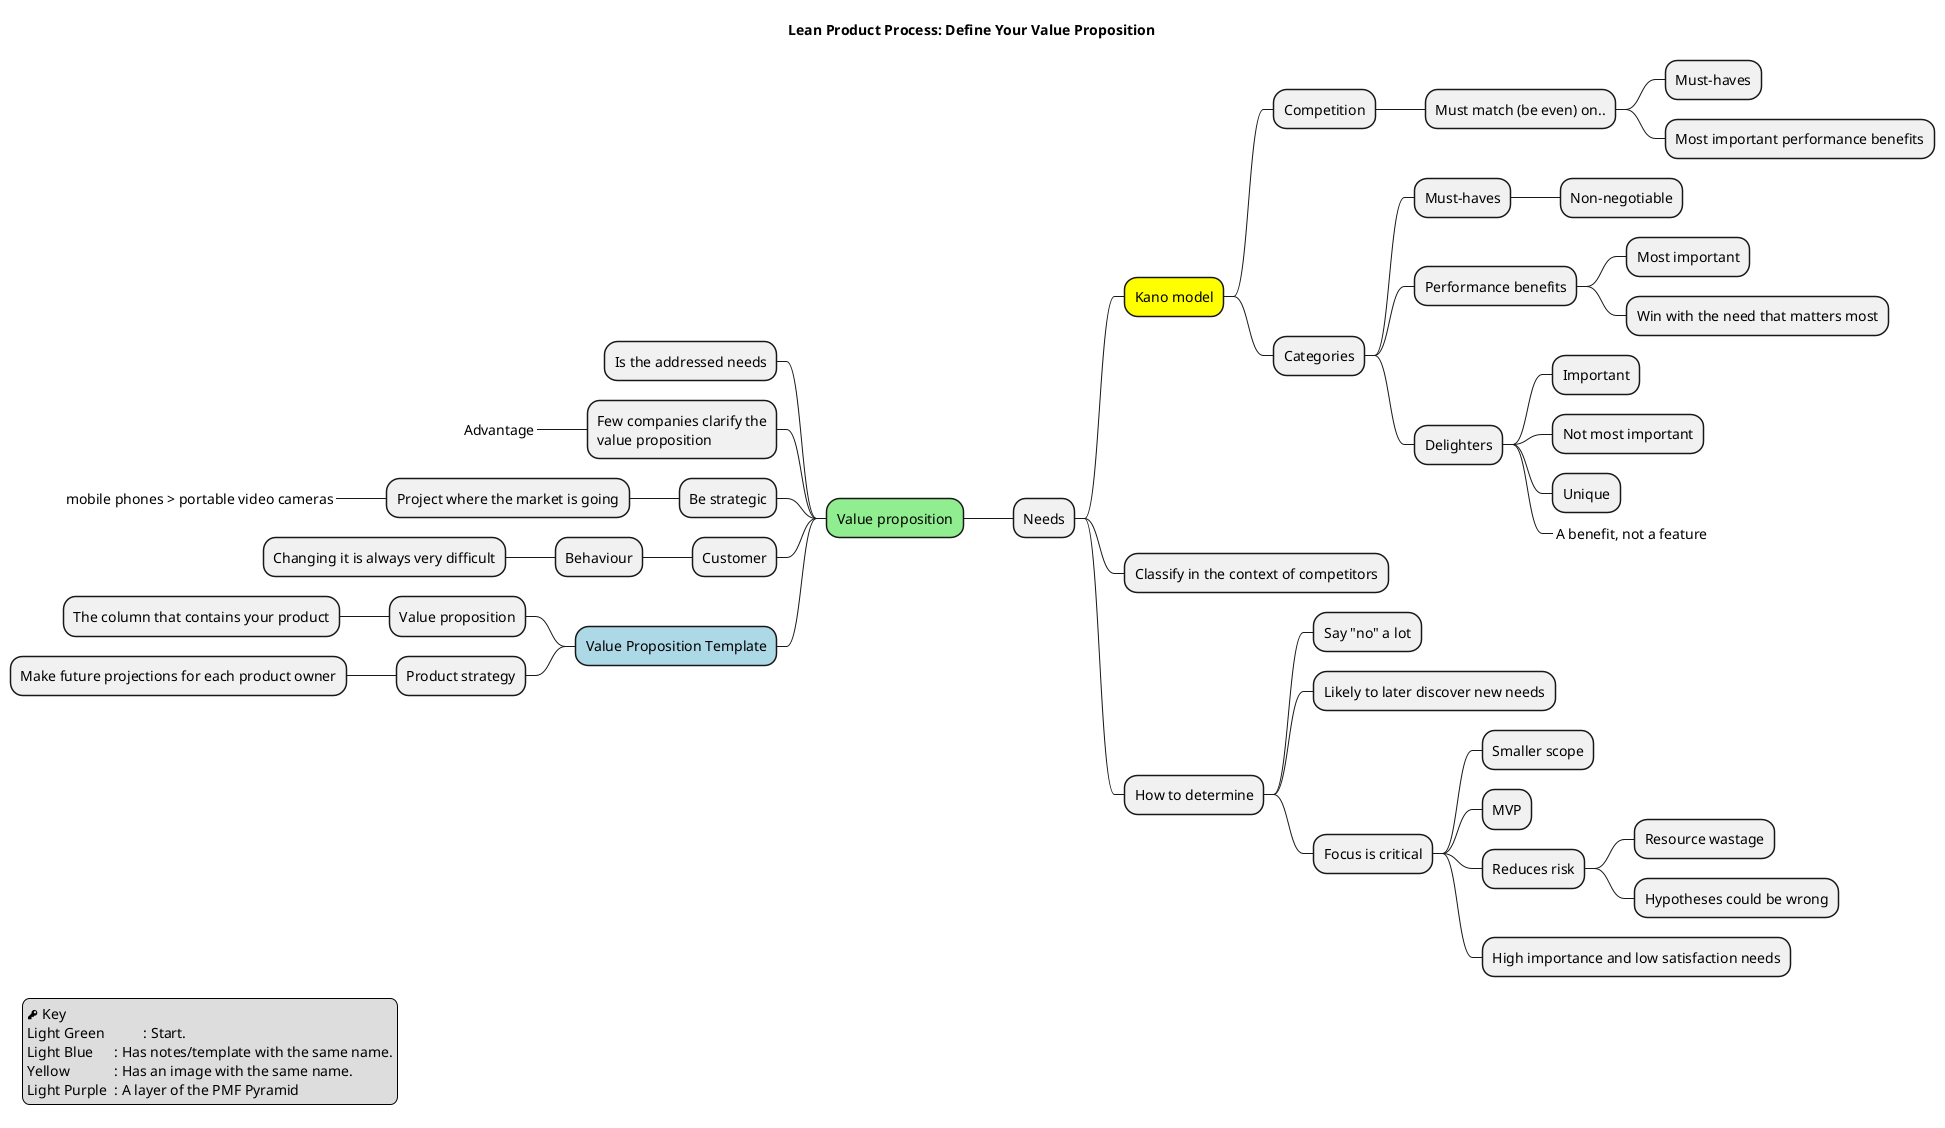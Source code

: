 @startmindmap

legend left
  <&key> Key
  Light Green   \t: Start.
  Light Blue    \t: Has notes/template with the same name.
  Yellow        \t: Has an image with the same name.
  Light Purple  \t: A layer of the PMF Pyramid
endlegend

title Lean Product Process: Define Your Value Proposition

*[#lightgreen] Value proposition
** Needs

***[#yellow] Kano model
**** Competition
***** Must match (be even) on..
****** Must-haves
****** Most important performance benefits
**** Categories
***** Must-haves
****** Non-negotiable
***** Performance benefits
****** Most important
****** Win with the need that matters most
***** Delighters
****** Important
****** Not most important
****** Unique
******_ A benefit, not a feature

*** Classify in the context of competitors
*** How to determine
**** Say "no" a lot
**** Likely to later discover new needs
**** Focus is critical
***** Smaller scope
***** MVP
***** Reduces risk
****** Resource wastage
****** Hypotheses could be wrong
***** High importance and low satisfaction needs

left side

** Is the addressed needs

**:Few companies clarify the
value proposition;
***_ Advantage

** Be strategic
*** Project where the market is going
****_ mobile phones > portable video cameras

** Customer
*** Behaviour
**** Changing it is always very difficult

**[#lightblue] Value Proposition Template
*** Value proposition
**** The column that contains your product
*** Product strategy
**** Make future projections for each product owner

@endmindmap
